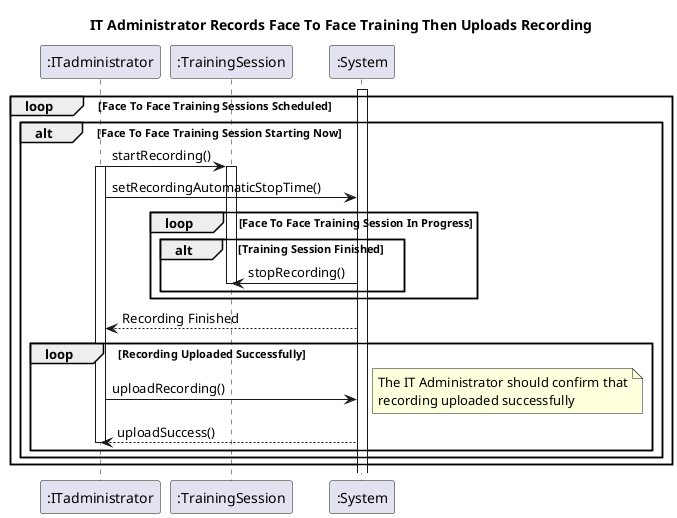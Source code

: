 @startuml
title "IT Administrator Records Face To Face Training Then Uploads Recording"
participant ":ITadministrator" as itAdmin
participant ":TrainingSession" as trainingSession
participant ":System" as system

activate system

loop Face To Face Training Sessions Scheduled
    alt Face To Face Training Session Starting Now
    itAdmin -> trainingSession : startRecording()
    activate trainingSession
    activate itAdmin
    itAdmin -> system : setRecordingAutomaticStopTime()
    
        loop Face To Face Training Session In Progress
            alt Training Session Finished
                system -> trainingSession : stopRecording()
                deactivate trainingSession
            end
        end
        
    system --> itAdmin : Recording Finished

    loop Recording Uploaded Successfully
        itAdmin -> system : uploadRecording()
        note right: The IT Administrator should confirm that\nrecording uploaded successfully
        system --> itAdmin : uploadSuccess()
        deactivate itAdmin
    end
    end
    

end
@enduml
